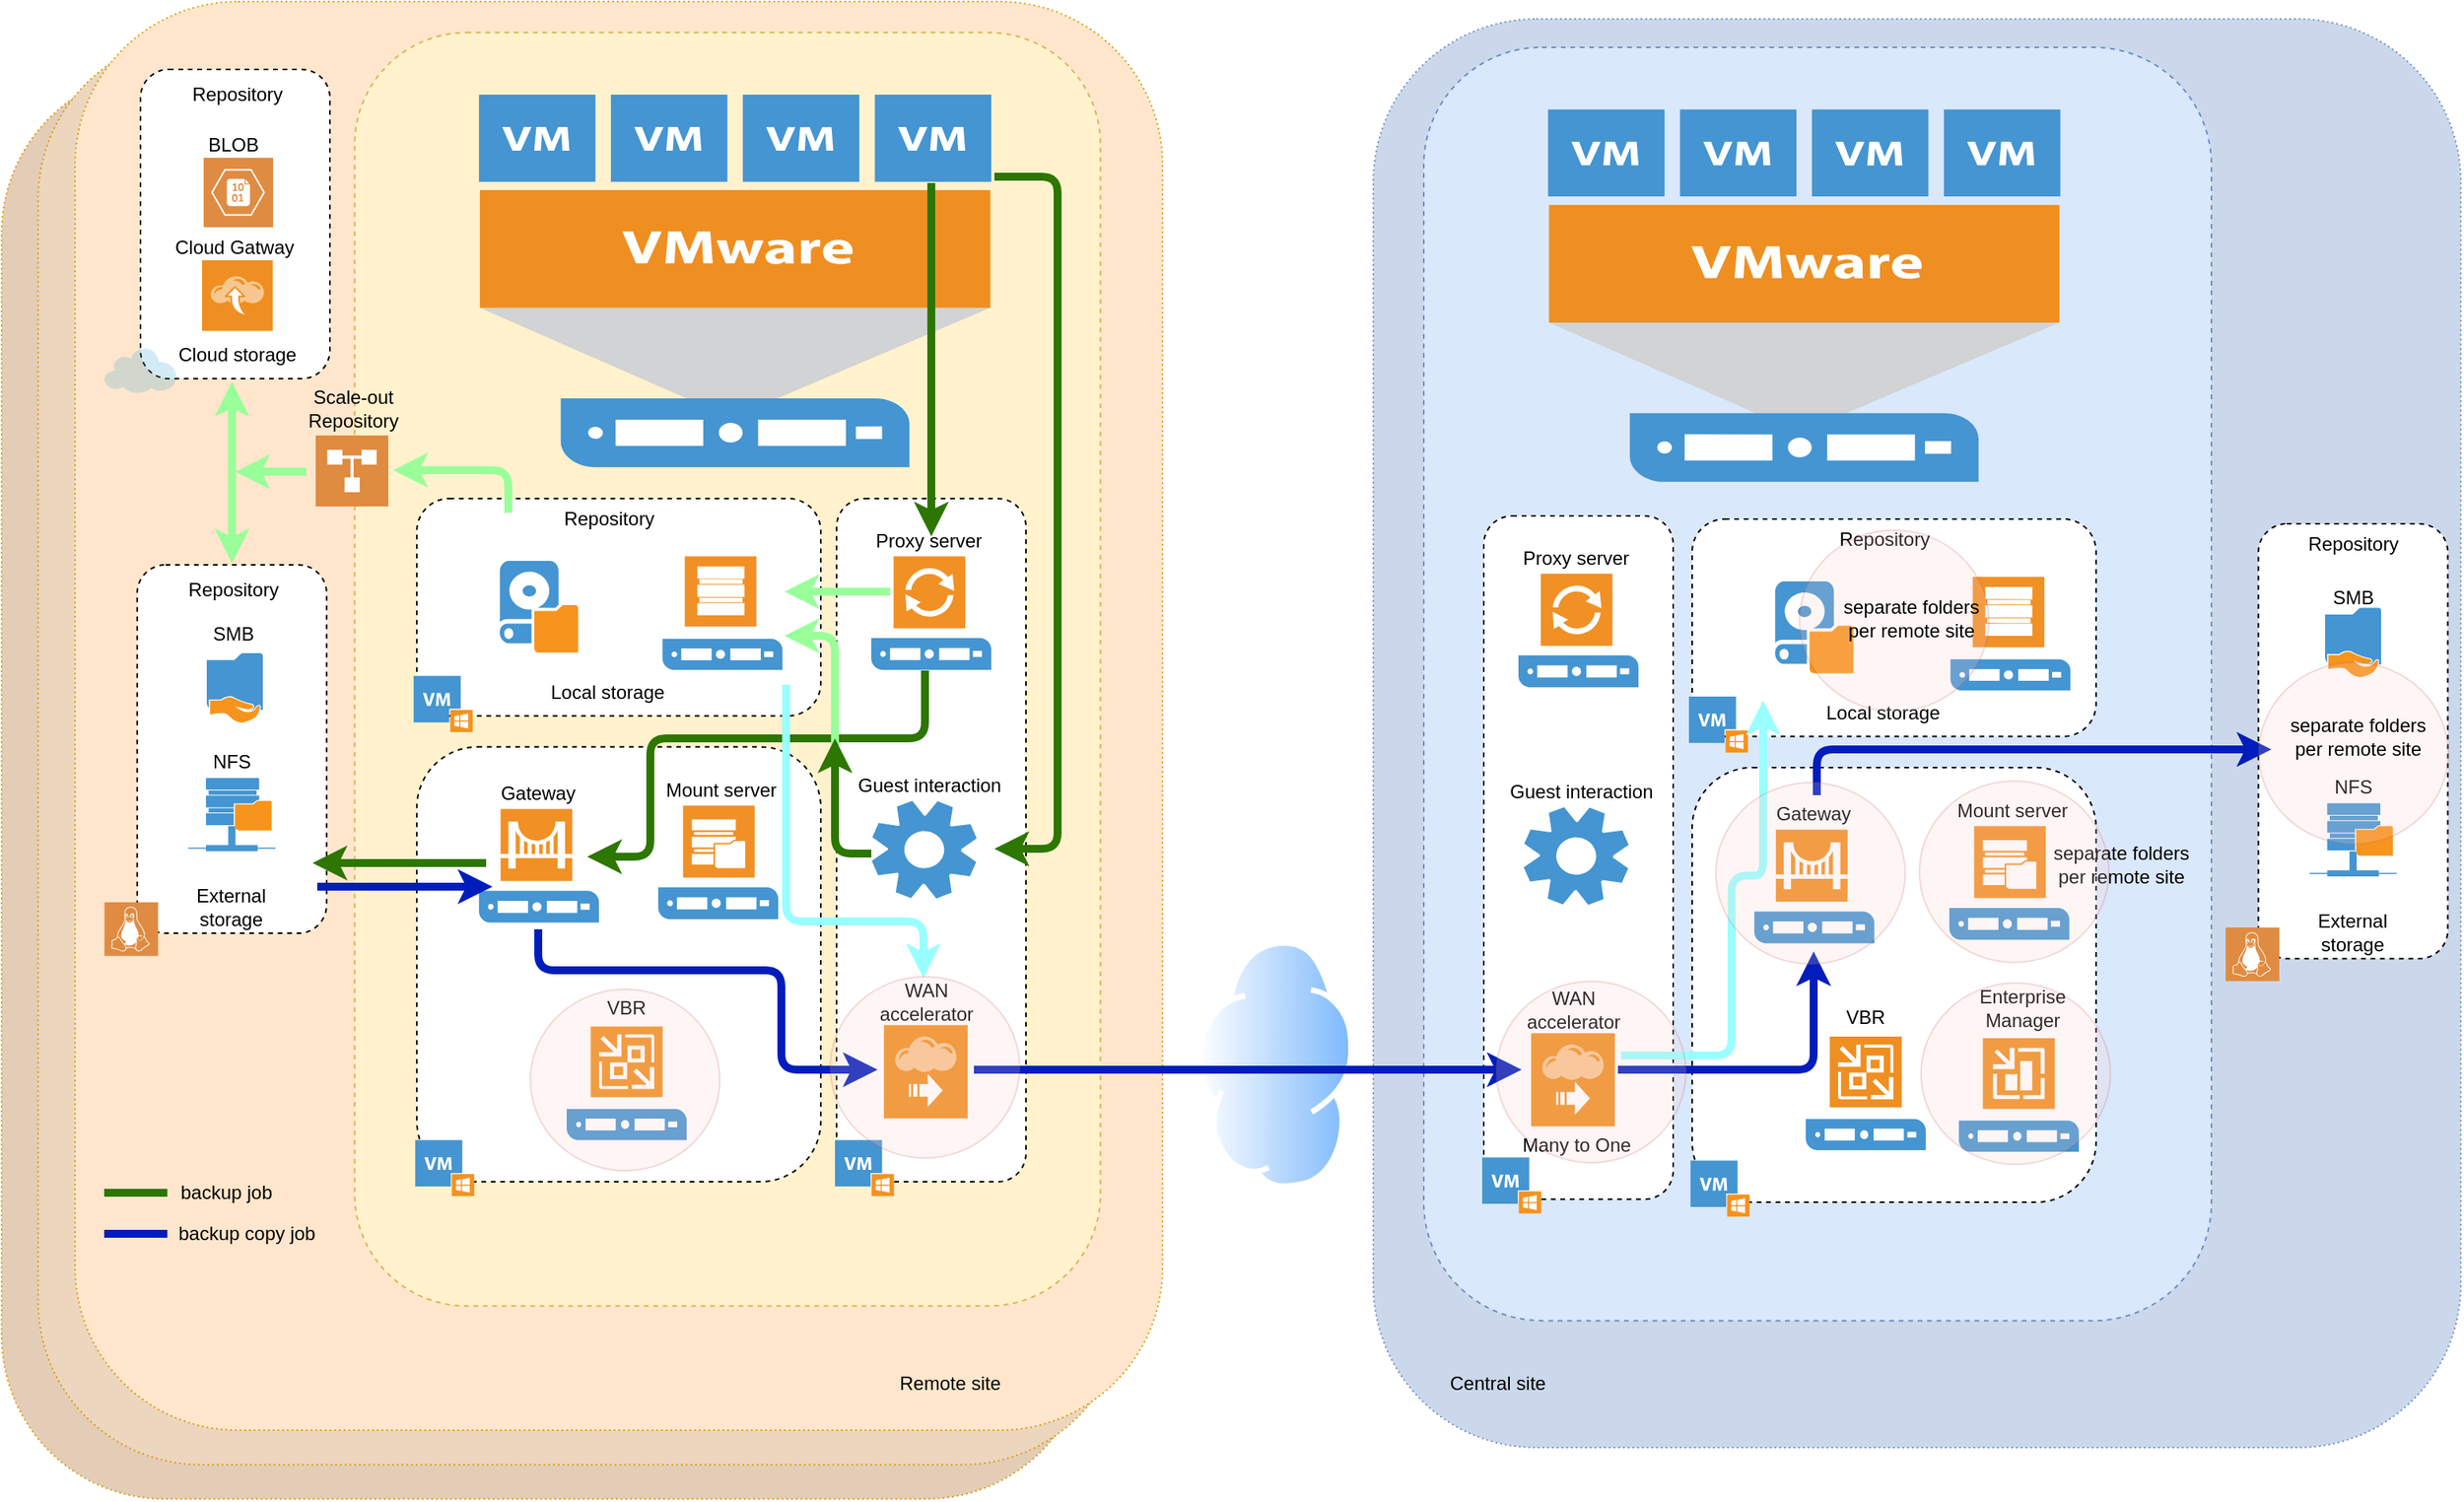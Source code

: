 <mxfile version="14.2.9" type="github">
  <diagram id="h3sAvr2P170l5RKoT_73" name="Page-1">
    <mxGraphModel dx="1941" dy="986" grid="0" gridSize="19.685" guides="0" tooltips="1" connect="0" arrows="0" fold="1" page="1" pageScale="1" pageWidth="1654" pageHeight="1169" math="0" shadow="0">
      <root>
        <mxCell id="0" />
        <object label="Remote-Central site" id="1">
          <mxCell style="locked=1;" parent="0" />
        </object>
        <mxCell id="hCxuNIcvKfxnNHs4IzGK-46" value="" style="rounded=1;whiteSpace=wrap;html=1;dashed=1;dashPattern=1 2;strokeColor=#d79b00;fillColor=#E3CDB6;" parent="1" vertex="1">
          <mxGeometry x="52.005" y="144.575" width="688.97" height="905.5" as="geometry" />
        </mxCell>
        <mxCell id="hCxuNIcvKfxnNHs4IzGK-45" value="" style="rounded=1;whiteSpace=wrap;html=1;dashed=1;dashPattern=1 2;strokeColor=#d79b00;fillColor=#EDD6BE;" parent="1" vertex="1">
          <mxGeometry x="75.18" y="122.82" width="688.97" height="905.5" as="geometry" />
        </mxCell>
        <mxCell id="hCxuNIcvKfxnNHs4IzGK-2" value="" style="rounded=1;whiteSpace=wrap;html=1;dashed=1;dashPattern=1 2;fillColor=#ffe6cc;strokeColor=#d79b00;" parent="1" vertex="1">
          <mxGeometry x="98.55" y="101" width="688.97" height="905.5" as="geometry" />
        </mxCell>
        <mxCell id="hCxuNIcvKfxnNHs4IzGK-21" value="" style="rounded=1;whiteSpace=wrap;html=1;dashed=1;" parent="1" vertex="1">
          <mxGeometry x="137.91" y="458" width="120" height="233.55" as="geometry" />
        </mxCell>
        <mxCell id="hCxuNIcvKfxnNHs4IzGK-18" value="" style="shadow=0;dashed=0;html=1;strokeColor=none;fillColor=#4495D1;labelPosition=center;verticalLabelPosition=bottom;verticalAlign=top;align=center;outlineConnect=0;shape=mxgraph.veeam.shared_folder;" parent="1" vertex="1">
          <mxGeometry x="182.0" y="514.0" width="35.51" height="44.32" as="geometry" />
        </mxCell>
        <mxCell id="hCxuNIcvKfxnNHs4IzGK-20" value="" style="shadow=0;dashed=0;html=1;strokeColor=none;fillColor=#4495D1;labelPosition=center;verticalLabelPosition=bottom;verticalAlign=top;align=center;outlineConnect=0;shape=mxgraph.veeam.remote_repository;" parent="1" vertex="1">
          <mxGeometry x="170.31" y="593.12" width="55.2" height="46.4" as="geometry" />
        </mxCell>
        <mxCell id="hCxuNIcvKfxnNHs4IzGK-22" value="" style="rounded=1;whiteSpace=wrap;html=1;dashed=1;fillColor=#fff2cc;strokeColor=#d6b656;" parent="1" vertex="1">
          <mxGeometry x="275.71" y="120.68" width="472.44" height="807.08" as="geometry" />
        </mxCell>
        <mxCell id="hCxuNIcvKfxnNHs4IzGK-1" value="" style="pointerEvents=1;shadow=0;dashed=0;html=1;strokeColor=none;fillColor=#4495D1;labelPosition=center;verticalLabelPosition=bottom;verticalAlign=top;align=center;outlineConnect=0;shape=mxgraph.veeam.vmware_host;" parent="1" vertex="1">
          <mxGeometry x="354.45" y="160.05" width="324.53" height="236.02" as="geometry" />
        </mxCell>
        <mxCell id="hCxuNIcvKfxnNHs4IzGK-6" value="" style="rounded=1;whiteSpace=wrap;html=1;dashed=1;" parent="1" vertex="1">
          <mxGeometry x="580.98" y="415.96" width="120" height="433.07" as="geometry" />
        </mxCell>
        <mxCell id="hCxuNIcvKfxnNHs4IzGK-5" value="" style="shadow=0;dashed=0;html=1;strokeColor=none;fillColor=#4495D1;labelPosition=center;verticalLabelPosition=bottom;verticalAlign=top;align=center;outlineConnect=0;shape=mxgraph.veeam.proxy_server;dashPattern=1 2;" parent="1" vertex="1">
          <mxGeometry x="602.98" y="452.57" width="76" height="72" as="geometry" />
        </mxCell>
        <mxCell id="hCxuNIcvKfxnNHs4IzGK-10" value="" style="rounded=1;whiteSpace=wrap;html=1;dashed=1;" parent="1" vertex="1">
          <mxGeometry x="315.08" y="415.96" width="255.9" height="137.79" as="geometry" />
        </mxCell>
        <mxCell id="hCxuNIcvKfxnNHs4IzGK-13" value="" style="shadow=0;dashed=0;html=1;strokeColor=none;fillColor=#4495D1;labelPosition=center;verticalLabelPosition=bottom;verticalAlign=top;align=center;outlineConnect=0;shape=mxgraph.veeam.repository_server;" parent="1" vertex="1">
          <mxGeometry x="470.72" y="452.57" width="76" height="72" as="geometry" />
        </mxCell>
        <mxCell id="hCxuNIcvKfxnNHs4IzGK-19" value="" style="shadow=0;dashed=0;html=1;strokeColor=none;fillColor=#4495D1;labelPosition=center;verticalLabelPosition=bottom;verticalAlign=top;align=center;outlineConnect=0;shape=mxgraph.veeam.local_disk;" parent="1" vertex="1">
          <mxGeometry x="367.62" y="455.47" width="49.66" height="58.21" as="geometry" />
        </mxCell>
        <mxCell id="hCxuNIcvKfxnNHs4IzGK-24" value="SMB" style="text;html=1;strokeColor=none;fillColor=none;align=center;verticalAlign=middle;whiteSpace=wrap;rounded=0;dashed=1;" parent="1" vertex="1">
          <mxGeometry x="179.0" y="492" width="40" height="20" as="geometry" />
        </mxCell>
        <mxCell id="hCxuNIcvKfxnNHs4IzGK-25" value="NFS" style="text;html=1;strokeColor=none;fillColor=none;align=center;verticalAlign=middle;whiteSpace=wrap;rounded=0;dashed=1;" parent="1" vertex="1">
          <mxGeometry x="177.91" y="573.12" width="40" height="20" as="geometry" />
        </mxCell>
        <mxCell id="hCxuNIcvKfxnNHs4IzGK-26" value="External storage" style="text;html=1;strokeColor=none;fillColor=none;align=center;verticalAlign=middle;whiteSpace=wrap;rounded=0;dashed=1;" parent="1" vertex="1">
          <mxGeometry x="154.33" y="664.8" width="87.17" height="20" as="geometry" />
        </mxCell>
        <mxCell id="hCxuNIcvKfxnNHs4IzGK-32" value="Proxy server" style="text;html=1;strokeColor=none;fillColor=none;align=center;verticalAlign=middle;whiteSpace=wrap;rounded=0;dashed=1;" parent="1" vertex="1">
          <mxGeometry x="599.8" y="432.57" width="79.18" height="20" as="geometry" />
        </mxCell>
        <mxCell id="hCxuNIcvKfxnNHs4IzGK-33" value="Repository" style="text;html=1;strokeColor=none;fillColor=none;align=center;verticalAlign=middle;whiteSpace=wrap;rounded=0;dashed=1;" parent="1" vertex="1">
          <mxGeometry x="179.0" y="464" width="40" height="20" as="geometry" />
        </mxCell>
        <mxCell id="hCxuNIcvKfxnNHs4IzGK-34" value="Local storage" style="text;whiteSpace=wrap;html=1;" parent="1" vertex="1">
          <mxGeometry x="398.3" y="524.57" width="98.42" height="39.37" as="geometry" />
        </mxCell>
        <mxCell id="hCxuNIcvKfxnNHs4IzGK-35" value="Repository" style="text;html=1;strokeColor=none;fillColor=none;align=center;verticalAlign=middle;whiteSpace=wrap;rounded=0;dashed=1;" parent="1" vertex="1">
          <mxGeometry x="417.28" y="418.96" width="40" height="20" as="geometry" />
        </mxCell>
        <mxCell id="hCxuNIcvKfxnNHs4IzGK-7" value="" style="shadow=0;dashed=0;html=1;strokeColor=none;fillColor=#EF8F21;labelPosition=center;verticalLabelPosition=bottom;verticalAlign=top;align=center;outlineConnect=0;shape=mxgraph.veeam.2d.built_in_wan_acceleration;" parent="1" vertex="1">
          <mxGeometry x="611.01" y="749.8" width="53.03" height="59.05" as="geometry" />
        </mxCell>
        <mxCell id="hCxuNIcvKfxnNHs4IzGK-8" value="" style="shadow=0;dashed=0;html=1;strokeColor=none;fillColor=#4495D1;labelPosition=center;verticalLabelPosition=bottom;verticalAlign=top;align=center;outlineConnect=0;shape=mxgraph.veeam.2d.service;fontSize=8;" parent="1" vertex="1">
          <mxGeometry x="603.32" y="607.57" width="66.43" height="61.92" as="geometry" />
        </mxCell>
        <mxCell id="hCxuNIcvKfxnNHs4IzGK-30" value="Guest interaction " style="text;html=1;strokeColor=none;fillColor=none;align=center;verticalAlign=middle;whiteSpace=wrap;rounded=0;dashed=1;" parent="1" vertex="1">
          <mxGeometry x="591.01" y="587.57" width="98.42" height="20" as="geometry" />
        </mxCell>
        <mxCell id="hCxuNIcvKfxnNHs4IzGK-31" value="WAN accelerator" style="text;html=1;strokeColor=none;fillColor=none;align=center;verticalAlign=middle;whiteSpace=wrap;rounded=0;dashed=1;" parent="1" vertex="1">
          <mxGeometry x="617.53" y="724.57" width="40" height="20" as="geometry" />
        </mxCell>
        <mxCell id="hCxuNIcvKfxnNHs4IzGK-11" value="" style="rounded=1;whiteSpace=wrap;html=1;dashed=1;" parent="1" vertex="1">
          <mxGeometry x="315.08" y="573.43" width="255.9" height="275.59" as="geometry" />
        </mxCell>
        <mxCell id="hCxuNIcvKfxnNHs4IzGK-4" value="" style="shadow=0;dashed=0;html=1;strokeColor=none;fillColor=#4495D1;labelPosition=center;verticalLabelPosition=bottom;verticalAlign=top;align=center;outlineConnect=0;shape=mxgraph.veeam.2d.veeam_backup_and_replication_server;dashPattern=1 2;" parent="1" vertex="1">
          <mxGeometry x="410.01" y="750.57" width="76" height="72" as="geometry" />
        </mxCell>
        <mxCell id="hCxuNIcvKfxnNHs4IzGK-9" value="" style="shadow=0;dashed=0;html=1;strokeColor=none;fillColor=#4495D1;labelPosition=center;verticalLabelPosition=bottom;verticalAlign=top;align=center;outlineConnect=0;shape=mxgraph.veeam.mount_server;" parent="1" vertex="1">
          <mxGeometry x="468.01" y="610.57" width="76" height="72" as="geometry" />
        </mxCell>
        <mxCell id="hCxuNIcvKfxnNHs4IzGK-12" value="" style="shadow=0;dashed=0;html=1;strokeColor=none;fillColor=#4495D1;labelPosition=center;verticalLabelPosition=bottom;verticalAlign=top;align=center;outlineConnect=0;shape=mxgraph.veeam.gateway_server;" parent="1" vertex="1">
          <mxGeometry x="354.45" y="612.8" width="76" height="72" as="geometry" />
        </mxCell>
        <mxCell id="hCxuNIcvKfxnNHs4IzGK-27" value="VBR" style="text;html=1;strokeColor=none;fillColor=none;align=center;verticalAlign=middle;whiteSpace=wrap;rounded=0;dashed=1;" parent="1" vertex="1">
          <mxGeometry x="428.01" y="728.57" width="40" height="20" as="geometry" />
        </mxCell>
        <mxCell id="hCxuNIcvKfxnNHs4IzGK-28" value="Gateway" style="text;html=1;strokeColor=none;fillColor=none;align=center;verticalAlign=middle;whiteSpace=wrap;rounded=0;dashed=1;" parent="1" vertex="1">
          <mxGeometry x="372.45" y="592.8" width="40" height="20" as="geometry" />
        </mxCell>
        <mxCell id="hCxuNIcvKfxnNHs4IzGK-29" value="Mount server" style="text;html=1;strokeColor=none;fillColor=none;align=center;verticalAlign=middle;whiteSpace=wrap;rounded=0;dashed=1;" parent="1" vertex="1">
          <mxGeometry x="468.01" y="590.57" width="80.43" height="20" as="geometry" />
        </mxCell>
        <mxCell id="hCxuNIcvKfxnNHs4IzGK-39" value="" style="shadow=0;dashed=0;html=1;strokeColor=none;fillColor=#4495D1;labelPosition=center;verticalLabelPosition=bottom;verticalAlign=top;align=center;outlineConnect=0;shape=mxgraph.veeam.vm_windows;" parent="1" vertex="1">
          <mxGeometry x="579.98" y="822.59" width="37.39" height="35.54" as="geometry" />
        </mxCell>
        <mxCell id="hCxuNIcvKfxnNHs4IzGK-40" value="" style="shadow=0;dashed=0;html=1;strokeColor=none;fillColor=#4495D1;labelPosition=center;verticalLabelPosition=bottom;verticalAlign=top;align=center;outlineConnect=0;shape=mxgraph.veeam.vm_windows;" parent="1" vertex="1">
          <mxGeometry x="314.06" y="822.59" width="37.39" height="35.54" as="geometry" />
        </mxCell>
        <mxCell id="hCxuNIcvKfxnNHs4IzGK-41" value="" style="shadow=0;dashed=0;html=1;strokeColor=none;fillColor=#4495D1;labelPosition=center;verticalLabelPosition=bottom;verticalAlign=top;align=center;outlineConnect=0;shape=mxgraph.veeam.vm_windows;" parent="1" vertex="1">
          <mxGeometry x="313.055" y="528.405" width="37.39" height="35.54" as="geometry" />
        </mxCell>
        <mxCell id="hCxuNIcvKfxnNHs4IzGK-42" value="" style="pointerEvents=1;shadow=0;dashed=0;html=1;strokeColor=none;fillColor=#DF8C42;labelPosition=center;verticalLabelPosition=bottom;verticalAlign=top;align=center;outlineConnect=0;shape=mxgraph.veeam2.linux;" parent="1" vertex="1">
          <mxGeometry x="117.17" y="671.85" width="34" height="34" as="geometry" />
        </mxCell>
        <mxCell id="hCxuNIcvKfxnNHs4IzGK-47" value="Remote site" style="text;html=1;strokeColor=none;fillColor=none;align=center;verticalAlign=middle;whiteSpace=wrap;rounded=0;dashed=1;" parent="1" vertex="1">
          <mxGeometry x="610.35" y="967.13" width="85.85" height="20" as="geometry" />
        </mxCell>
        <mxCell id="hCxuNIcvKfxnNHs4IzGK-68" value="" style="rounded=1;whiteSpace=wrap;html=1;dashed=1;dashPattern=1 2;strokeColor=#6c8ebf;fillColor=#CBD8EB;" parent="1" vertex="1">
          <mxGeometry x="921" y="112" width="688.97" height="905.5" as="geometry" />
        </mxCell>
        <mxCell id="hCxuNIcvKfxnNHs4IzGK-69" value="" style="rounded=1;whiteSpace=wrap;html=1;dashed=1;" parent="1" vertex="1">
          <mxGeometry x="1481.74" y="432.0" width="120" height="275.59" as="geometry" />
        </mxCell>
        <mxCell id="hCxuNIcvKfxnNHs4IzGK-70" value="" style="shadow=0;dashed=0;html=1;strokeColor=none;fillColor=#4495D1;labelPosition=center;verticalLabelPosition=bottom;verticalAlign=top;align=center;outlineConnect=0;shape=mxgraph.veeam.shared_folder;" parent="1" vertex="1">
          <mxGeometry x="1523.99" y="485.21" width="35.51" height="44.32" as="geometry" />
        </mxCell>
        <mxCell id="hCxuNIcvKfxnNHs4IzGK-71" value="" style="shadow=0;dashed=0;html=1;strokeColor=none;fillColor=#4495D1;labelPosition=center;verticalLabelPosition=bottom;verticalAlign=top;align=center;outlineConnect=0;shape=mxgraph.veeam.remote_repository;" parent="1" vertex="1">
          <mxGeometry x="1514.14" y="609.16" width="55.2" height="46.4" as="geometry" />
        </mxCell>
        <mxCell id="hCxuNIcvKfxnNHs4IzGK-72" value="" style="rounded=1;whiteSpace=wrap;html=1;dashed=1;fillColor=#dae8fc;strokeColor=#6c8ebf;" parent="1" vertex="1">
          <mxGeometry x="953" y="130" width="499" height="807.08" as="geometry" />
        </mxCell>
        <mxCell id="hCxuNIcvKfxnNHs4IzGK-73" value="" style="pointerEvents=1;shadow=0;dashed=0;html=1;strokeColor=none;fillColor=#4495D1;labelPosition=center;verticalLabelPosition=bottom;verticalAlign=top;align=center;outlineConnect=0;shape=mxgraph.veeam.vmware_host;" parent="1" vertex="1">
          <mxGeometry x="1031.74" y="169.37" width="324.53" height="236.02" as="geometry" />
        </mxCell>
        <mxCell id="hCxuNIcvKfxnNHs4IzGK-74" value="" style="rounded=1;whiteSpace=wrap;html=1;dashed=1;" parent="1" vertex="1">
          <mxGeometry x="991" y="427" width="120" height="433.07" as="geometry" />
        </mxCell>
        <mxCell id="hCxuNIcvKfxnNHs4IzGK-75" value="" style="shadow=0;dashed=0;html=1;strokeColor=none;fillColor=#4495D1;labelPosition=center;verticalLabelPosition=bottom;verticalAlign=top;align=center;outlineConnect=0;shape=mxgraph.veeam.proxy_server;dashPattern=1 2;" parent="1" vertex="1">
          <mxGeometry x="1013" y="463.61" width="76" height="72" as="geometry" />
        </mxCell>
        <mxCell id="hCxuNIcvKfxnNHs4IzGK-76" value="" style="rounded=1;whiteSpace=wrap;html=1;dashed=1;" parent="1" vertex="1">
          <mxGeometry x="1123.02" y="429" width="255.9" height="137.79" as="geometry" />
        </mxCell>
        <mxCell id="hCxuNIcvKfxnNHs4IzGK-77" value="" style="shadow=0;dashed=0;html=1;strokeColor=none;fillColor=#4495D1;labelPosition=center;verticalLabelPosition=bottom;verticalAlign=top;align=center;outlineConnect=0;shape=mxgraph.veeam.repository_server;" parent="1" vertex="1">
          <mxGeometry x="1286.66" y="465.61" width="76" height="72" as="geometry" />
        </mxCell>
        <mxCell id="hCxuNIcvKfxnNHs4IzGK-78" value="" style="shadow=0;dashed=0;html=1;strokeColor=none;fillColor=#4495D1;labelPosition=center;verticalLabelPosition=bottom;verticalAlign=top;align=center;outlineConnect=0;shape=mxgraph.veeam.local_disk;" parent="1" vertex="1">
          <mxGeometry x="1175.56" y="468.51" width="49.66" height="58.21" as="geometry" />
        </mxCell>
        <mxCell id="hCxuNIcvKfxnNHs4IzGK-79" value="SMB" style="text;html=1;strokeColor=none;fillColor=none;align=center;verticalAlign=middle;whiteSpace=wrap;rounded=0;dashed=1;" parent="1" vertex="1">
          <mxGeometry x="1521.75" y="469.37" width="40" height="20" as="geometry" />
        </mxCell>
        <mxCell id="hCxuNIcvKfxnNHs4IzGK-80" value="NFS" style="text;html=1;strokeColor=none;fillColor=none;align=center;verticalAlign=middle;whiteSpace=wrap;rounded=0;dashed=1;" parent="1" vertex="1">
          <mxGeometry x="1521.74" y="589.16" width="40" height="20" as="geometry" />
        </mxCell>
        <mxCell id="hCxuNIcvKfxnNHs4IzGK-81" value="External storage" style="text;html=1;strokeColor=none;fillColor=none;align=center;verticalAlign=middle;whiteSpace=wrap;rounded=0;dashed=1;" parent="1" vertex="1">
          <mxGeometry x="1498.16" y="680.84" width="87.17" height="20" as="geometry" />
        </mxCell>
        <mxCell id="hCxuNIcvKfxnNHs4IzGK-82" value="Proxy server" style="text;html=1;strokeColor=none;fillColor=none;align=center;verticalAlign=middle;whiteSpace=wrap;rounded=0;dashed=1;" parent="1" vertex="1">
          <mxGeometry x="1009.82" y="443.61" width="79.18" height="20" as="geometry" />
        </mxCell>
        <mxCell id="hCxuNIcvKfxnNHs4IzGK-83" value="Repository" style="text;html=1;strokeColor=none;fillColor=none;align=center;verticalAlign=middle;whiteSpace=wrap;rounded=0;dashed=1;" parent="1" vertex="1">
          <mxGeometry x="1521.5" y="435" width="40" height="20" as="geometry" />
        </mxCell>
        <mxCell id="hCxuNIcvKfxnNHs4IzGK-84" value="Local storage" style="text;whiteSpace=wrap;html=1;" parent="1" vertex="1">
          <mxGeometry x="1206.24" y="537.61" width="98.42" height="39.37" as="geometry" />
        </mxCell>
        <mxCell id="hCxuNIcvKfxnNHs4IzGK-85" value="Repository" style="text;html=1;strokeColor=none;fillColor=none;align=center;verticalAlign=middle;whiteSpace=wrap;rounded=0;dashed=1;" parent="1" vertex="1">
          <mxGeometry x="1225.22" y="432" width="40" height="20" as="geometry" />
        </mxCell>
        <mxCell id="hCxuNIcvKfxnNHs4IzGK-86" value="" style="shadow=0;dashed=0;html=1;strokeColor=none;fillColor=#EF8F21;labelPosition=center;verticalLabelPosition=bottom;verticalAlign=top;align=center;outlineConnect=0;shape=mxgraph.veeam.2d.built_in_wan_acceleration;" parent="1" vertex="1">
          <mxGeometry x="1021.03" y="754.84" width="53.03" height="59.05" as="geometry" />
        </mxCell>
        <mxCell id="hCxuNIcvKfxnNHs4IzGK-87" value="" style="shadow=0;dashed=0;html=1;strokeColor=none;fillColor=#4495D1;labelPosition=center;verticalLabelPosition=bottom;verticalAlign=top;align=center;outlineConnect=0;shape=mxgraph.veeam.2d.service;fontSize=8;" parent="1" vertex="1">
          <mxGeometry x="1016.34" y="611.61" width="66.43" height="61.92" as="geometry" />
        </mxCell>
        <mxCell id="hCxuNIcvKfxnNHs4IzGK-88" value="Guest interaction " style="text;html=1;strokeColor=none;fillColor=none;align=center;verticalAlign=middle;whiteSpace=wrap;rounded=0;dashed=1;" parent="1" vertex="1">
          <mxGeometry x="1004.03" y="591.61" width="98.42" height="20" as="geometry" />
        </mxCell>
        <mxCell id="hCxuNIcvKfxnNHs4IzGK-89" value="WAN accelerator" style="text;html=1;strokeColor=none;fillColor=none;align=center;verticalAlign=middle;whiteSpace=wrap;rounded=0;dashed=1;" parent="1" vertex="1">
          <mxGeometry x="1027.55" y="729.61" width="40" height="20" as="geometry" />
        </mxCell>
        <mxCell id="hCxuNIcvKfxnNHs4IzGK-90" value="" style="rounded=1;whiteSpace=wrap;html=1;dashed=1;" parent="1" vertex="1">
          <mxGeometry x="1123.02" y="586.47" width="255.9" height="275.59" as="geometry" />
        </mxCell>
        <mxCell id="hCxuNIcvKfxnNHs4IzGK-91" value="" style="shadow=0;dashed=0;html=1;strokeColor=none;fillColor=#4495D1;labelPosition=center;verticalLabelPosition=bottom;verticalAlign=top;align=center;outlineConnect=0;shape=mxgraph.veeam.2d.veeam_backup_and_replication_server;dashPattern=1 2;" parent="1" vertex="1">
          <mxGeometry x="1195" y="757" width="76" height="72" as="geometry" />
        </mxCell>
        <mxCell id="hCxuNIcvKfxnNHs4IzGK-92" value="" style="shadow=0;dashed=0;html=1;strokeColor=none;fillColor=#4495D1;labelPosition=center;verticalLabelPosition=bottom;verticalAlign=top;align=center;outlineConnect=0;shape=mxgraph.veeam.mount_server;" parent="1" vertex="1">
          <mxGeometry x="1285.95" y="623.61" width="76" height="72" as="geometry" />
        </mxCell>
        <mxCell id="hCxuNIcvKfxnNHs4IzGK-93" value="" style="shadow=0;dashed=0;html=1;strokeColor=none;fillColor=#4495D1;labelPosition=center;verticalLabelPosition=bottom;verticalAlign=top;align=center;outlineConnect=0;shape=mxgraph.veeam.gateway_server;" parent="1" vertex="1">
          <mxGeometry x="1162.39" y="625.84" width="76" height="72" as="geometry" />
        </mxCell>
        <mxCell id="hCxuNIcvKfxnNHs4IzGK-94" value="VBR" style="text;html=1;strokeColor=none;fillColor=none;align=center;verticalAlign=middle;whiteSpace=wrap;rounded=0;dashed=1;" parent="1" vertex="1">
          <mxGeometry x="1213" y="735.0" width="40" height="20" as="geometry" />
        </mxCell>
        <mxCell id="hCxuNIcvKfxnNHs4IzGK-95" value="Gateway" style="text;html=1;strokeColor=none;fillColor=none;align=center;verticalAlign=middle;whiteSpace=wrap;rounded=0;dashed=1;" parent="1" vertex="1">
          <mxGeometry x="1180.39" y="605.84" width="40" height="20" as="geometry" />
        </mxCell>
        <mxCell id="hCxuNIcvKfxnNHs4IzGK-96" value="Mount server" style="text;html=1;strokeColor=none;fillColor=none;align=center;verticalAlign=middle;whiteSpace=wrap;rounded=0;dashed=1;" parent="1" vertex="1">
          <mxGeometry x="1285.95" y="603.61" width="80.43" height="20" as="geometry" />
        </mxCell>
        <mxCell id="hCxuNIcvKfxnNHs4IzGK-97" value="" style="shadow=0;dashed=0;html=1;strokeColor=none;fillColor=#4495D1;labelPosition=center;verticalLabelPosition=bottom;verticalAlign=top;align=center;outlineConnect=0;shape=mxgraph.veeam.vm_windows;" parent="1" vertex="1">
          <mxGeometry x="990" y="833.63" width="37.39" height="35.54" as="geometry" />
        </mxCell>
        <mxCell id="hCxuNIcvKfxnNHs4IzGK-98" value="" style="shadow=0;dashed=0;html=1;strokeColor=none;fillColor=#4495D1;labelPosition=center;verticalLabelPosition=bottom;verticalAlign=top;align=center;outlineConnect=0;shape=mxgraph.veeam.vm_windows;" parent="1" vertex="1">
          <mxGeometry x="1122" y="835.63" width="37.39" height="35.54" as="geometry" />
        </mxCell>
        <mxCell id="hCxuNIcvKfxnNHs4IzGK-99" value="" style="shadow=0;dashed=0;html=1;strokeColor=none;fillColor=#4495D1;labelPosition=center;verticalLabelPosition=bottom;verticalAlign=top;align=center;outlineConnect=0;shape=mxgraph.veeam.vm_windows;" parent="1" vertex="1">
          <mxGeometry x="1120.995" y="541.445" width="37.39" height="35.54" as="geometry" />
        </mxCell>
        <mxCell id="hCxuNIcvKfxnNHs4IzGK-100" value="" style="pointerEvents=1;shadow=0;dashed=0;html=1;strokeColor=none;fillColor=#DF8C42;labelPosition=center;verticalLabelPosition=bottom;verticalAlign=top;align=center;outlineConnect=0;shape=mxgraph.veeam2.linux;" parent="1" vertex="1">
          <mxGeometry x="1461" y="687.89" width="34" height="34" as="geometry" />
        </mxCell>
        <mxCell id="hCxuNIcvKfxnNHs4IzGK-101" value="Central site" style="text;html=1;strokeColor=none;fillColor=none;align=center;verticalAlign=middle;whiteSpace=wrap;rounded=0;dashed=1;" parent="1" vertex="1">
          <mxGeometry x="957.0" y="967" width="85.85" height="20" as="geometry" />
        </mxCell>
        <mxCell id="hCxuNIcvKfxnNHs4IzGK-113" value="" style="rounded=1;whiteSpace=wrap;html=1;dashed=1;" parent="1" vertex="1">
          <mxGeometry x="140" y="144" width="120" height="196" as="geometry" />
        </mxCell>
        <mxCell id="hCxuNIcvKfxnNHs4IzGK-114" value="Cloud storage" style="text;html=1;strokeColor=none;fillColor=none;align=center;verticalAlign=middle;whiteSpace=wrap;rounded=0;dashed=1;" parent="1" vertex="1">
          <mxGeometry x="158.0" y="315.0" width="87.17" height="20" as="geometry" />
        </mxCell>
        <mxCell id="hCxuNIcvKfxnNHs4IzGK-115" value="Scale-out Repository" style="text;html=1;strokeColor=none;fillColor=none;align=center;verticalAlign=middle;whiteSpace=wrap;rounded=0;dashed=1;" parent="1" vertex="1">
          <mxGeometry x="245" y="336" width="60.24" height="45" as="geometry" />
        </mxCell>
        <mxCell id="hCxuNIcvKfxnNHs4IzGK-116" value="" style="pointerEvents=1;shadow=0;dashed=0;html=1;strokeColor=none;fillColor=#DF8C42;labelPosition=center;verticalLabelPosition=bottom;verticalAlign=top;align=center;outlineConnect=0;shape=mxgraph.veeam2.scale_out_backup_repository2;" parent="1" vertex="1">
          <mxGeometry x="251" y="376" width="46" height="45" as="geometry" />
        </mxCell>
        <mxCell id="hCxuNIcvKfxnNHs4IzGK-117" value="" style="shadow=0;dashed=0;html=1;strokeColor=none;fillColor=#EF8F21;labelPosition=center;verticalLabelPosition=bottom;verticalAlign=top;align=center;outlineConnect=0;shape=mxgraph.veeam.2d.veeam_cloud_connect;" parent="1" vertex="1">
          <mxGeometry x="179" y="265" width="44.8" height="44.8" as="geometry" />
        </mxCell>
        <mxCell id="hCxuNIcvKfxnNHs4IzGK-118" value="&lt;br&gt;&lt;div&gt;Repository&lt;/div&gt;" style="text;html=1;strokeColor=none;fillColor=none;align=center;verticalAlign=middle;whiteSpace=wrap;rounded=0;dashed=1;" parent="1" vertex="1">
          <mxGeometry x="170" y="145" width="63" height="13" as="geometry" />
        </mxCell>
        <mxCell id="hCxuNIcvKfxnNHs4IzGK-119" value="" style="pointerEvents=1;shadow=0;dashed=0;html=1;strokeColor=none;fillColor=#DF8C42;labelPosition=center;verticalLabelPosition=bottom;verticalAlign=top;align=center;outlineConnect=0;shape=mxgraph.veeam2.azure_blob;" parent="1" vertex="1">
          <mxGeometry x="180" y="200" width="44" height="44" as="geometry" />
        </mxCell>
        <mxCell id="hCxuNIcvKfxnNHs4IzGK-120" value="&lt;div&gt;BLOB&lt;/div&gt;&lt;div&gt;&lt;/div&gt;" style="text;whiteSpace=wrap;html=1;" parent="1" vertex="1">
          <mxGeometry x="181" y="178.0" width="40.51" height="23.84" as="geometry" />
        </mxCell>
        <mxCell id="hCxuNIcvKfxnNHs4IzGK-121" value="Cloud Gatway" style="text;whiteSpace=wrap;html=1;" parent="1" vertex="1">
          <mxGeometry x="160" y="243" width="99" height="24.01" as="geometry" />
        </mxCell>
        <mxCell id="hCxuNIcvKfxnNHs4IzGK-124" value="" style="shadow=0;dashed=0;html=1;strokeColor=#001DBC;fillColor=#0050ef;labelPosition=center;verticalLabelPosition=bottom;verticalAlign=top;align=center;outlineConnect=0;shape=mxgraph.veeam.2d.cloud;fontColor=#ffffff;strokeWidth=4;" parent="1" vertex="1">
          <mxGeometry x="117" y="321" width="45.8" height="28" as="geometry" />
        </mxCell>
        <mxCell id="hCxuNIcvKfxnNHs4IzGK-149" value="Many to One" style="text;html=1;strokeColor=none;fillColor=none;align=center;verticalAlign=middle;whiteSpace=wrap;rounded=0;dashed=1;" parent="1" vertex="1">
          <mxGeometry x="1003.995" y="815.995" width="92" height="20" as="geometry" />
        </mxCell>
        <mxCell id="hCxuNIcvKfxnNHs4IzGK-150" value="" style="shadow=0;dashed=0;html=1;strokeColor=none;fillColor=#4495D1;labelPosition=center;verticalLabelPosition=bottom;verticalAlign=top;align=center;outlineConnect=0;shape=mxgraph.veeam.2d.veeam_backup_enterprise_manager_server;" parent="1" vertex="1">
          <mxGeometry x="1291.995" y="757.995" width="76" height="72" as="geometry" />
        </mxCell>
        <mxCell id="hCxuNIcvKfxnNHs4IzGK-151" value="Enterprise Manager" style="text;html=1;strokeColor=none;fillColor=none;align=center;verticalAlign=middle;whiteSpace=wrap;rounded=0;dashed=1;" parent="1" vertex="1">
          <mxGeometry x="1292" y="720" width="81" height="37.32" as="geometry" />
        </mxCell>
        <mxCell id="hCxuNIcvKfxnNHs4IzGK-153" value="" style="aspect=fixed;perimeter=ellipsePerimeter;html=1;align=center;shadow=0;dashed=0;spacingTop=3;image;image=img/lib/active_directory/internet_cloud.svg;strokeWidth=4;fillColor=#E3CDB6;rotation=-90;" parent="1" vertex="1">
          <mxGeometry x="780" y="725" width="158" height="99.54" as="geometry" />
        </mxCell>
        <object label="Backup flow" id="hCxuNIcvKfxnNHs4IzGK-52">
          <mxCell style="locked=1;" parent="0" />
        </object>
        <mxCell id="hCxuNIcvKfxnNHs4IzGK-102" value="" style="endArrow=classic;html=1;strokeColor=#2D7600;strokeWidth=5;fillColor=#60a917;" parent="hCxuNIcvKfxnNHs4IzGK-52" edge="1">
          <mxGeometry width="50" height="50" relative="1" as="geometry">
            <mxPoint x="641" y="216" as="sourcePoint" />
            <mxPoint x="641" y="440" as="targetPoint" />
          </mxGeometry>
        </mxCell>
        <mxCell id="hCxuNIcvKfxnNHs4IzGK-103" value="" style="endArrow=classic;html=1;strokeWidth=5;fillColor=#60a917;strokeColor=#99FF99;" parent="hCxuNIcvKfxnNHs4IzGK-52" edge="1">
          <mxGeometry width="50" height="50" relative="1" as="geometry">
            <mxPoint x="615" y="475" as="sourcePoint" />
            <mxPoint x="548" y="475" as="targetPoint" />
          </mxGeometry>
        </mxCell>
        <mxCell id="hCxuNIcvKfxnNHs4IzGK-106" value="" style="endArrow=classic;html=1;strokeColor=#2D7600;strokeWidth=5;fillColor=#60a917;" parent="hCxuNIcvKfxnNHs4IzGK-52" edge="1">
          <mxGeometry width="50" height="50" relative="1" as="geometry">
            <mxPoint x="637" y="525" as="sourcePoint" />
            <mxPoint x="423" y="643" as="targetPoint" />
            <Array as="points">
              <mxPoint x="637" y="568" />
              <mxPoint x="463" y="568" />
              <mxPoint x="463" y="643" />
            </Array>
          </mxGeometry>
        </mxCell>
        <mxCell id="hCxuNIcvKfxnNHs4IzGK-107" value="" style="endArrow=classic;html=1;strokeColor=#2D7600;strokeWidth=5;fillColor=#60a917;" parent="hCxuNIcvKfxnNHs4IzGK-52" edge="1">
          <mxGeometry width="50" height="50" relative="1" as="geometry">
            <mxPoint x="359" y="647" as="sourcePoint" />
            <mxPoint x="249" y="647" as="targetPoint" />
          </mxGeometry>
        </mxCell>
        <mxCell id="hCxuNIcvKfxnNHs4IzGK-108" value="" style="endArrow=classic;html=1;strokeColor=#2D7600;strokeWidth=5;fillColor=#60a917;" parent="hCxuNIcvKfxnNHs4IzGK-52" edge="1">
          <mxGeometry width="50" height="50" relative="1" as="geometry">
            <mxPoint x="681" y="212" as="sourcePoint" />
            <mxPoint x="681" y="638" as="targetPoint" />
            <Array as="points">
              <mxPoint x="721" y="212" />
              <mxPoint x="721" y="638" />
            </Array>
          </mxGeometry>
        </mxCell>
        <mxCell id="hCxuNIcvKfxnNHs4IzGK-110" value="" style="endArrow=none;html=1;strokeColor=#2D7600;strokeWidth=5;fillColor=#60a917;" parent="hCxuNIcvKfxnNHs4IzGK-52" target="hCxuNIcvKfxnNHs4IzGK-111" edge="1">
          <mxGeometry width="50" height="50" relative="1" as="geometry">
            <mxPoint x="117" y="856" as="sourcePoint" />
            <mxPoint x="189" y="856" as="targetPoint" />
          </mxGeometry>
        </mxCell>
        <mxCell id="hCxuNIcvKfxnNHs4IzGK-111" value="backup job" style="text;html=1;strokeColor=none;fillColor=none;align=center;verticalAlign=middle;whiteSpace=wrap;rounded=0;" parent="hCxuNIcvKfxnNHs4IzGK-52" vertex="1">
          <mxGeometry x="157" y="846" width="75" height="20" as="geometry" />
        </mxCell>
        <mxCell id="hCxuNIcvKfxnNHs4IzGK-112" value="" style="endArrow=classic;html=1;strokeWidth=5;fillColor=#60a917;strokeColor=#99FF99;" parent="hCxuNIcvKfxnNHs4IzGK-52" edge="1">
          <mxGeometry width="50" height="50" relative="1" as="geometry">
            <mxPoint x="580" y="573" as="sourcePoint" />
            <mxPoint x="548" y="503" as="targetPoint" />
            <Array as="points">
              <mxPoint x="580" y="552" />
              <mxPoint x="580" y="503" />
            </Array>
          </mxGeometry>
        </mxCell>
        <mxCell id="hCxuNIcvKfxnNHs4IzGK-109" value="" style="endArrow=classic;html=1;strokeColor=#2D7600;strokeWidth=5;fillColor=#60a917;" parent="hCxuNIcvKfxnNHs4IzGK-52" edge="1">
          <mxGeometry width="50" height="50" relative="1" as="geometry">
            <mxPoint x="603" y="641" as="sourcePoint" />
            <mxPoint x="580" y="568" as="targetPoint" />
            <Array as="points">
              <mxPoint x="580" y="641" />
            </Array>
          </mxGeometry>
        </mxCell>
        <mxCell id="hCxuNIcvKfxnNHs4IzGK-128" value="" style="endArrow=classic;startArrow=classic;html=1;strokeColor=#99FF99;strokeWidth=5;fillColor=#FFE6CC;" parent="hCxuNIcvKfxnNHs4IzGK-52" edge="1">
          <mxGeometry width="50" height="50" relative="1" as="geometry">
            <mxPoint x="198" y="457" as="sourcePoint" />
            <mxPoint x="198" y="342" as="targetPoint" />
          </mxGeometry>
        </mxCell>
        <mxCell id="hCxuNIcvKfxnNHs4IzGK-129" value="" style="endArrow=classic;html=1;strokeColor=#99FF99;strokeWidth=5;fillColor=#FFE6CC;" parent="hCxuNIcvKfxnNHs4IzGK-52" edge="1">
          <mxGeometry width="50" height="50" relative="1" as="geometry">
            <mxPoint x="373" y="425" as="sourcePoint" />
            <mxPoint x="300" y="398" as="targetPoint" />
            <Array as="points">
              <mxPoint x="373" y="398" />
            </Array>
          </mxGeometry>
        </mxCell>
        <mxCell id="hCxuNIcvKfxnNHs4IzGK-130" value="" style="endArrow=classic;html=1;strokeColor=#99FF99;strokeWidth=5;fillColor=#FFE6CC;" parent="hCxuNIcvKfxnNHs4IzGK-52" edge="1">
          <mxGeometry width="50" height="50" relative="1" as="geometry">
            <mxPoint x="245" y="399" as="sourcePoint" />
            <mxPoint x="200" y="399" as="targetPoint" />
          </mxGeometry>
        </mxCell>
        <mxCell id="hCxuNIcvKfxnNHs4IzGK-131" value="" style="endArrow=classic;html=1;strokeColor=#001DBC;strokeWidth=5;fillColor=#0050ef;" parent="hCxuNIcvKfxnNHs4IzGK-52" edge="1">
          <mxGeometry width="50" height="50" relative="1" as="geometry">
            <mxPoint x="252" y="662" as="sourcePoint" />
            <mxPoint x="363" y="662" as="targetPoint" />
          </mxGeometry>
        </mxCell>
        <mxCell id="hCxuNIcvKfxnNHs4IzGK-132" value="" style="endArrow=classic;html=1;strokeColor=#001DBC;strokeWidth=5;fillColor=#0050ef;" parent="hCxuNIcvKfxnNHs4IzGK-52" edge="1">
          <mxGeometry width="50" height="50" relative="1" as="geometry">
            <mxPoint x="392" y="689" as="sourcePoint" />
            <mxPoint x="607" y="778" as="targetPoint" />
            <Array as="points">
              <mxPoint x="392" y="715" />
              <mxPoint x="546" y="715" />
              <mxPoint x="546" y="778" />
            </Array>
          </mxGeometry>
        </mxCell>
        <mxCell id="hCxuNIcvKfxnNHs4IzGK-133" value="" style="endArrow=classic;html=1;strokeColor=#001DBC;strokeWidth=5;fillColor=#0050ef;" parent="hCxuNIcvKfxnNHs4IzGK-52" edge="1">
          <mxGeometry width="50" height="50" relative="1" as="geometry">
            <mxPoint x="668" y="778" as="sourcePoint" />
            <mxPoint x="1015" y="778" as="targetPoint" />
          </mxGeometry>
        </mxCell>
        <mxCell id="hCxuNIcvKfxnNHs4IzGK-136" value="" style="endArrow=classic;html=1;strokeColor=#001DBC;strokeWidth=5;fillColor=#0050ef;" parent="hCxuNIcvKfxnNHs4IzGK-52" edge="1">
          <mxGeometry width="50" height="50" relative="1" as="geometry">
            <mxPoint x="1076" y="778" as="sourcePoint" />
            <mxPoint x="1200" y="703" as="targetPoint" />
            <Array as="points">
              <mxPoint x="1200" y="778" />
            </Array>
          </mxGeometry>
        </mxCell>
        <mxCell id="hCxuNIcvKfxnNHs4IzGK-137" value="" style="endArrow=classic;html=1;strokeColor=#001DBC;strokeWidth=5;fillColor=#0050ef;" parent="hCxuNIcvKfxnNHs4IzGK-52" edge="1">
          <mxGeometry width="50" height="50" relative="1" as="geometry">
            <mxPoint x="1202" y="604" as="sourcePoint" />
            <mxPoint x="1490" y="575" as="targetPoint" />
            <Array as="points">
              <mxPoint x="1202" y="575" />
            </Array>
          </mxGeometry>
        </mxCell>
        <mxCell id="hCxuNIcvKfxnNHs4IzGK-138" value="" style="endArrow=classic;html=1;strokeWidth=5;fillColor=#0050ef;strokeColor=#99FFFF;" parent="hCxuNIcvKfxnNHs4IzGK-52" edge="1">
          <mxGeometry width="50" height="50" relative="1" as="geometry">
            <mxPoint x="549" y="534" as="sourcePoint" />
            <mxPoint x="636" y="720" as="targetPoint" />
            <Array as="points">
              <mxPoint x="549" y="684" />
              <mxPoint x="636" y="684" />
            </Array>
          </mxGeometry>
        </mxCell>
        <mxCell id="hCxuNIcvKfxnNHs4IzGK-139" value="" style="endArrow=classic;html=1;strokeColor=#99FFFF;strokeWidth=5;fillColor=#FFE6CC;" parent="hCxuNIcvKfxnNHs4IzGK-52" edge="1">
          <mxGeometry width="50" height="50" relative="1" as="geometry">
            <mxPoint x="1078" y="769" as="sourcePoint" />
            <mxPoint x="1168" y="544" as="targetPoint" />
            <Array as="points">
              <mxPoint x="1148" y="769" />
              <mxPoint x="1148" y="655" />
              <mxPoint x="1168" y="655" />
            </Array>
          </mxGeometry>
        </mxCell>
        <mxCell id="hCxuNIcvKfxnNHs4IzGK-140" value="" style="endArrow=none;html=1;strokeColor=#001DBC;strokeWidth=5;fillColor=#0050ef;" parent="hCxuNIcvKfxnNHs4IzGK-52" target="hCxuNIcvKfxnNHs4IzGK-141" edge="1">
          <mxGeometry width="50" height="50" relative="1" as="geometry">
            <mxPoint x="117" y="882.0" as="sourcePoint" />
            <mxPoint x="189" y="882" as="targetPoint" />
          </mxGeometry>
        </mxCell>
        <mxCell id="hCxuNIcvKfxnNHs4IzGK-141" value="backup copy job" style="text;html=1;strokeColor=none;fillColor=none;align=center;verticalAlign=middle;whiteSpace=wrap;rounded=0;" parent="hCxuNIcvKfxnNHs4IzGK-52" vertex="1">
          <mxGeometry x="157" y="872" width="101" height="20" as="geometry" />
        </mxCell>
        <object label="Consolidated VBR on Central site" id="hCxuNIcvKfxnNHs4IzGK-166">
          <mxCell style="locked=1;" parent="0" visible="0" />
        </object>
        <mxCell id="hCxuNIcvKfxnNHs4IzGK-168" value="" style="ellipse;whiteSpace=wrap;html=1;strokeWidth=1;fillColor=#d5e8d4;strokeColor=#82b366;opacity=30;" parent="hCxuNIcvKfxnNHs4IzGK-166" vertex="1">
          <mxGeometry x="577" y="719" width="120" height="115" as="geometry" />
        </mxCell>
        <mxCell id="hCxuNIcvKfxnNHs4IzGK-169" value="" style="ellipse;whiteSpace=wrap;html=1;strokeWidth=1;fillColor=#d5e8d4;strokeColor=#82b366;opacity=30;" parent="hCxuNIcvKfxnNHs4IzGK-166" vertex="1">
          <mxGeometry x="999.005" y="722.005" width="120" height="115" as="geometry" />
        </mxCell>
        <mxCell id="hCxuNIcvKfxnNHs4IzGK-170" value="" style="ellipse;whiteSpace=wrap;html=1;strokeWidth=1;fillColor=#d5e8d4;strokeColor=#82b366;opacity=30;" parent="hCxuNIcvKfxnNHs4IzGK-166" vertex="1">
          <mxGeometry x="1138" y="596" width="120" height="115" as="geometry" />
        </mxCell>
        <mxCell id="hCxuNIcvKfxnNHs4IzGK-171" value="" style="ellipse;whiteSpace=wrap;html=1;strokeWidth=1;fillColor=#d5e8d4;strokeColor=#82b366;opacity=30;" parent="hCxuNIcvKfxnNHs4IzGK-166" vertex="1">
          <mxGeometry x="1268.005" y="723.005" width="120" height="115" as="geometry" />
        </mxCell>
        <mxCell id="hCxuNIcvKfxnNHs4IzGK-172" value="" style="ellipse;whiteSpace=wrap;html=1;strokeWidth=1;fillColor=#d5e8d4;strokeColor=#82b366;opacity=30;" parent="hCxuNIcvKfxnNHs4IzGK-166" vertex="1">
          <mxGeometry x="1191" y="436" width="120" height="115" as="geometry" />
        </mxCell>
        <mxCell id="hCxuNIcvKfxnNHs4IzGK-173" value="" style="ellipse;whiteSpace=wrap;html=1;strokeWidth=1;fillColor=#d5e8d4;strokeColor=#82b366;opacity=30;" parent="hCxuNIcvKfxnNHs4IzGK-166" vertex="1">
          <mxGeometry x="1481.995" y="520.005" width="120" height="115" as="geometry" />
        </mxCell>
        <mxCell id="hCxuNIcvKfxnNHs4IzGK-177" value="" style="ellipse;whiteSpace=wrap;html=1;strokeWidth=1;fillColor=#d5e8d4;strokeColor=#82b366;opacity=30;" parent="hCxuNIcvKfxnNHs4IzGK-166" vertex="1">
          <mxGeometry x="1267" y="595" width="120" height="115" as="geometry" />
        </mxCell>
        <mxCell id="hCxuNIcvKfxnNHs4IzGK-178" value="" style="whiteSpace=wrap;html=1;aspect=fixed;strokeWidth=1;fillColor=#FFFFFF;strokeColor=#FFFFFF;" parent="hCxuNIcvKfxnNHs4IzGK-166" vertex="1">
          <mxGeometry x="400" y="727" width="105" height="105" as="geometry" />
        </mxCell>
        <object label="VBR on REMOTE site and separated on CENTRAL" id="hCxuNIcvKfxnNHs4IzGK-197">
          <mxCell style="locked=1;" parent="0" visible="0" />
        </object>
        <mxCell id="hCxuNIcvKfxnNHs4IzGK-198" value="" style="ellipse;whiteSpace=wrap;html=1;strokeWidth=1;fillColor=#fff2cc;strokeColor=#d6b656;opacity=30;" parent="hCxuNIcvKfxnNHs4IzGK-197" vertex="1">
          <mxGeometry x="387" y="727" width="120" height="115" as="geometry" />
        </mxCell>
        <mxCell id="hCxuNIcvKfxnNHs4IzGK-199" value="" style="ellipse;whiteSpace=wrap;html=1;strokeWidth=1;fillColor=#fff2cc;strokeColor=#d6b656;opacity=30;" parent="hCxuNIcvKfxnNHs4IzGK-197" vertex="1">
          <mxGeometry x="577" y="719" width="120" height="115" as="geometry" />
        </mxCell>
        <mxCell id="hCxuNIcvKfxnNHs4IzGK-200" value="" style="ellipse;whiteSpace=wrap;html=1;strokeWidth=1;fillColor=#fff2cc;strokeColor=#d6b656;opacity=30;" parent="hCxuNIcvKfxnNHs4IzGK-197" vertex="1">
          <mxGeometry x="999.005" y="722.005" width="120" height="115" as="geometry" />
        </mxCell>
        <mxCell id="hCxuNIcvKfxnNHs4IzGK-201" value="" style="ellipse;whiteSpace=wrap;html=1;strokeWidth=1;fillColor=#fff2cc;strokeColor=#d6b656;opacity=30;" parent="hCxuNIcvKfxnNHs4IzGK-197" vertex="1">
          <mxGeometry x="1138" y="596" width="120" height="115" as="geometry" />
        </mxCell>
        <mxCell id="hCxuNIcvKfxnNHs4IzGK-203" value="" style="ellipse;whiteSpace=wrap;html=1;strokeWidth=1;fillColor=#fff2cc;strokeColor=#d6b656;opacity=30;" parent="hCxuNIcvKfxnNHs4IzGK-197" vertex="1">
          <mxGeometry x="1191" y="436" width="120" height="115" as="geometry" />
        </mxCell>
        <mxCell id="hCxuNIcvKfxnNHs4IzGK-204" value="" style="ellipse;whiteSpace=wrap;html=1;strokeWidth=1;fillColor=#fff2cc;strokeColor=#d6b656;opacity=30;" parent="hCxuNIcvKfxnNHs4IzGK-197" vertex="1">
          <mxGeometry x="1481.995" y="520.005" width="120" height="115" as="geometry" />
        </mxCell>
        <mxCell id="hCxuNIcvKfxnNHs4IzGK-205" value="separate folders per remote site" style="text;html=1;strokeColor=none;fillColor=none;align=center;verticalAlign=middle;whiteSpace=wrap;rounded=0;opacity=20;" parent="hCxuNIcvKfxnNHs4IzGK-197" vertex="1">
          <mxGeometry x="1350" y="638" width="90" height="20" as="geometry" />
        </mxCell>
        <mxCell id="hCxuNIcvKfxnNHs4IzGK-206" value="separate folders per remote site" style="text;html=1;strokeColor=none;fillColor=none;align=center;verticalAlign=middle;whiteSpace=wrap;rounded=0;opacity=20;" parent="hCxuNIcvKfxnNHs4IzGK-197" vertex="1">
          <mxGeometry x="1217" y="482" width="90" height="20" as="geometry" />
        </mxCell>
        <mxCell id="hCxuNIcvKfxnNHs4IzGK-207" value="separate folders per remote site" style="text;html=1;strokeColor=none;fillColor=none;align=center;verticalAlign=middle;whiteSpace=wrap;rounded=0;opacity=20;" parent="hCxuNIcvKfxnNHs4IzGK-197" vertex="1">
          <mxGeometry x="1500" y="557" width="90" height="20" as="geometry" />
        </mxCell>
        <mxCell id="hCxuNIcvKfxnNHs4IzGK-208" value="" style="ellipse;whiteSpace=wrap;html=1;strokeWidth=1;fillColor=#fff2cc;strokeColor=#d6b656;opacity=30;" parent="hCxuNIcvKfxnNHs4IzGK-197" vertex="1">
          <mxGeometry x="1267" y="595" width="120" height="115" as="geometry" />
        </mxCell>
        <mxCell id="hCxuNIcvKfxnNHs4IzGK-209" value="" style="whiteSpace=wrap;html=1;aspect=fixed;strokeColor=#FFFFFF;strokeWidth=1;fillColor=#FFFFFF;" parent="hCxuNIcvKfxnNHs4IzGK-197" vertex="1">
          <mxGeometry x="1208" y="726" width="106" height="106" as="geometry" />
        </mxCell>
        <mxCell id="hCxuNIcvKfxnNHs4IzGK-210" value="" style="rounded=1;whiteSpace=wrap;html=1;strokeColor=#FFFFFF;strokeWidth=1;fillColor=#FFFFFF;" parent="hCxuNIcvKfxnNHs4IzGK-197" vertex="1">
          <mxGeometry x="1479" y="748" width="120" height="180" as="geometry" />
        </mxCell>
        <mxCell id="hCxuNIcvKfxnNHs4IzGK-202" value="" style="ellipse;whiteSpace=wrap;html=1;strokeWidth=1;fillColor=#fff2cc;strokeColor=#d6b656;opacity=30;" parent="hCxuNIcvKfxnNHs4IzGK-197" vertex="1">
          <mxGeometry x="1480.995" y="797.995" width="120" height="115" as="geometry" />
        </mxCell>
        <mxCell id="hCxuNIcvKfxnNHs4IzGK-211" value="" style="whiteSpace=wrap;html=1;aspect=fixed;strokeColor=#FFFFFF;strokeWidth=1;fillColor=#FFFFFF;" parent="hCxuNIcvKfxnNHs4IzGK-197" vertex="1">
          <mxGeometry x="1254" y="722" width="116" height="116" as="geometry" />
        </mxCell>
        <mxCell id="hCxuNIcvKfxnNHs4IzGK-212" value="" style="rounded=0;whiteSpace=wrap;html=1;strokeColor=#FFFFFF;strokeWidth=1;fillColor=#FFFFFF;" parent="hCxuNIcvKfxnNHs4IzGK-197" vertex="1">
          <mxGeometry x="1175" y="791" width="120" height="60" as="geometry" />
        </mxCell>
        <mxCell id="hCxuNIcvKfxnNHs4IzGK-213" value="" style="rounded=0;whiteSpace=wrap;html=1;strokeColor=#FFFFFF;strokeWidth=1;fillColor=#FFFFFF;" parent="hCxuNIcvKfxnNHs4IzGK-197" vertex="1">
          <mxGeometry x="996" y="442" width="113" height="244" as="geometry" />
        </mxCell>
        <mxCell id="hCxuNIcvKfxnNHs4IzGK-215" value="" style="shadow=0;dashed=0;html=1;strokeColor=none;fillColor=#4495D1;labelPosition=center;verticalLabelPosition=bottom;verticalAlign=top;align=center;outlineConnect=0;shape=mxgraph.veeam.2d.veeam_backup_enterprise_manager_server;" parent="hCxuNIcvKfxnNHs4IzGK-197" vertex="1">
          <mxGeometry x="1504" y="826" width="76" height="72" as="geometry" />
        </mxCell>
        <mxCell id="hCxuNIcvKfxnNHs4IzGK-216" value="Enterprise Manager" style="text;html=1;strokeColor=none;fillColor=none;align=center;verticalAlign=middle;whiteSpace=wrap;rounded=0;dashed=1;" parent="hCxuNIcvKfxnNHs4IzGK-197" vertex="1">
          <mxGeometry x="1502" y="788" width="81" height="37.32" as="geometry" />
        </mxCell>
        <mxCell id="hCxuNIcvKfxnNHs4IzGK-217" value="" style="shadow=0;dashed=0;html=1;strokeColor=none;fillColor=#4495D1;labelPosition=center;verticalLabelPosition=bottom;verticalAlign=top;align=center;outlineConnect=0;shape=mxgraph.veeam.vm_windows;" parent="hCxuNIcvKfxnNHs4IzGK-197" vertex="1">
          <mxGeometry x="1467" y="903.0" width="37.39" height="35.54" as="geometry" />
        </mxCell>
        <object label="VBR on REMOTE site and integrated with CENTRAL" id="hCxuNIcvKfxnNHs4IzGK-67">
          <mxCell style="locked=1;" parent="0" />
        </object>
        <mxCell id="hCxuNIcvKfxnNHs4IzGK-154" value="" style="ellipse;whiteSpace=wrap;html=1;strokeWidth=1;fillColor=#f8cecc;strokeColor=#b85450;opacity=20;" parent="hCxuNIcvKfxnNHs4IzGK-67" vertex="1">
          <mxGeometry x="387" y="727" width="120" height="115" as="geometry" />
        </mxCell>
        <mxCell id="hCxuNIcvKfxnNHs4IzGK-155" value="" style="ellipse;whiteSpace=wrap;html=1;strokeWidth=1;fillColor=#f8cecc;strokeColor=#b85450;opacity=20;" parent="hCxuNIcvKfxnNHs4IzGK-67" vertex="1">
          <mxGeometry x="577" y="719" width="120" height="115" as="geometry" />
        </mxCell>
        <mxCell id="hCxuNIcvKfxnNHs4IzGK-156" value="" style="ellipse;whiteSpace=wrap;html=1;strokeWidth=1;fillColor=#f8cecc;strokeColor=#b85450;opacity=20;" parent="hCxuNIcvKfxnNHs4IzGK-67" vertex="1">
          <mxGeometry x="999.005" y="722.005" width="120" height="115" as="geometry" />
        </mxCell>
        <mxCell id="hCxuNIcvKfxnNHs4IzGK-157" value="" style="ellipse;whiteSpace=wrap;html=1;strokeWidth=1;fillColor=#f8cecc;strokeColor=#b85450;opacity=20;" parent="hCxuNIcvKfxnNHs4IzGK-67" vertex="1">
          <mxGeometry x="1138" y="596" width="120" height="115" as="geometry" />
        </mxCell>
        <mxCell id="hCxuNIcvKfxnNHs4IzGK-158" value="" style="ellipse;whiteSpace=wrap;html=1;strokeWidth=1;fillColor=#f8cecc;strokeColor=#b85450;opacity=20;" parent="hCxuNIcvKfxnNHs4IzGK-67" vertex="1">
          <mxGeometry x="1268.005" y="723.005" width="120" height="115" as="geometry" />
        </mxCell>
        <mxCell id="hCxuNIcvKfxnNHs4IzGK-159" value="" style="ellipse;whiteSpace=wrap;html=1;strokeWidth=1;fillColor=#f8cecc;strokeColor=#b85450;opacity=20;" parent="hCxuNIcvKfxnNHs4IzGK-67" vertex="1">
          <mxGeometry x="1191" y="436" width="120" height="115" as="geometry" />
        </mxCell>
        <mxCell id="hCxuNIcvKfxnNHs4IzGK-160" value="" style="ellipse;whiteSpace=wrap;html=1;strokeWidth=1;fillColor=#f8cecc;strokeColor=#b85450;opacity=20;" parent="hCxuNIcvKfxnNHs4IzGK-67" vertex="1">
          <mxGeometry x="1481.995" y="520.005" width="120" height="115" as="geometry" />
        </mxCell>
        <mxCell id="hCxuNIcvKfxnNHs4IzGK-161" value="separate folders per remote site" style="text;html=1;strokeColor=none;fillColor=none;align=center;verticalAlign=middle;whiteSpace=wrap;rounded=0;opacity=20;" parent="hCxuNIcvKfxnNHs4IzGK-67" vertex="1">
          <mxGeometry x="1350" y="638" width="90" height="20" as="geometry" />
        </mxCell>
        <mxCell id="hCxuNIcvKfxnNHs4IzGK-163" value="separate folders per remote site" style="text;html=1;strokeColor=none;fillColor=none;align=center;verticalAlign=middle;whiteSpace=wrap;rounded=0;opacity=20;" parent="hCxuNIcvKfxnNHs4IzGK-67" vertex="1">
          <mxGeometry x="1217" y="482" width="90" height="20" as="geometry" />
        </mxCell>
        <mxCell id="hCxuNIcvKfxnNHs4IzGK-164" value="separate folders per remote site" style="text;html=1;strokeColor=none;fillColor=none;align=center;verticalAlign=middle;whiteSpace=wrap;rounded=0;opacity=20;" parent="hCxuNIcvKfxnNHs4IzGK-67" vertex="1">
          <mxGeometry x="1500" y="557" width="90" height="20" as="geometry" />
        </mxCell>
        <mxCell id="hCxuNIcvKfxnNHs4IzGK-165" value="" style="ellipse;whiteSpace=wrap;html=1;strokeWidth=1;fillColor=#f8cecc;strokeColor=#b85450;opacity=20;" parent="hCxuNIcvKfxnNHs4IzGK-67" vertex="1">
          <mxGeometry x="1267" y="595" width="120" height="115" as="geometry" />
        </mxCell>
      </root>
    </mxGraphModel>
  </diagram>
</mxfile>
